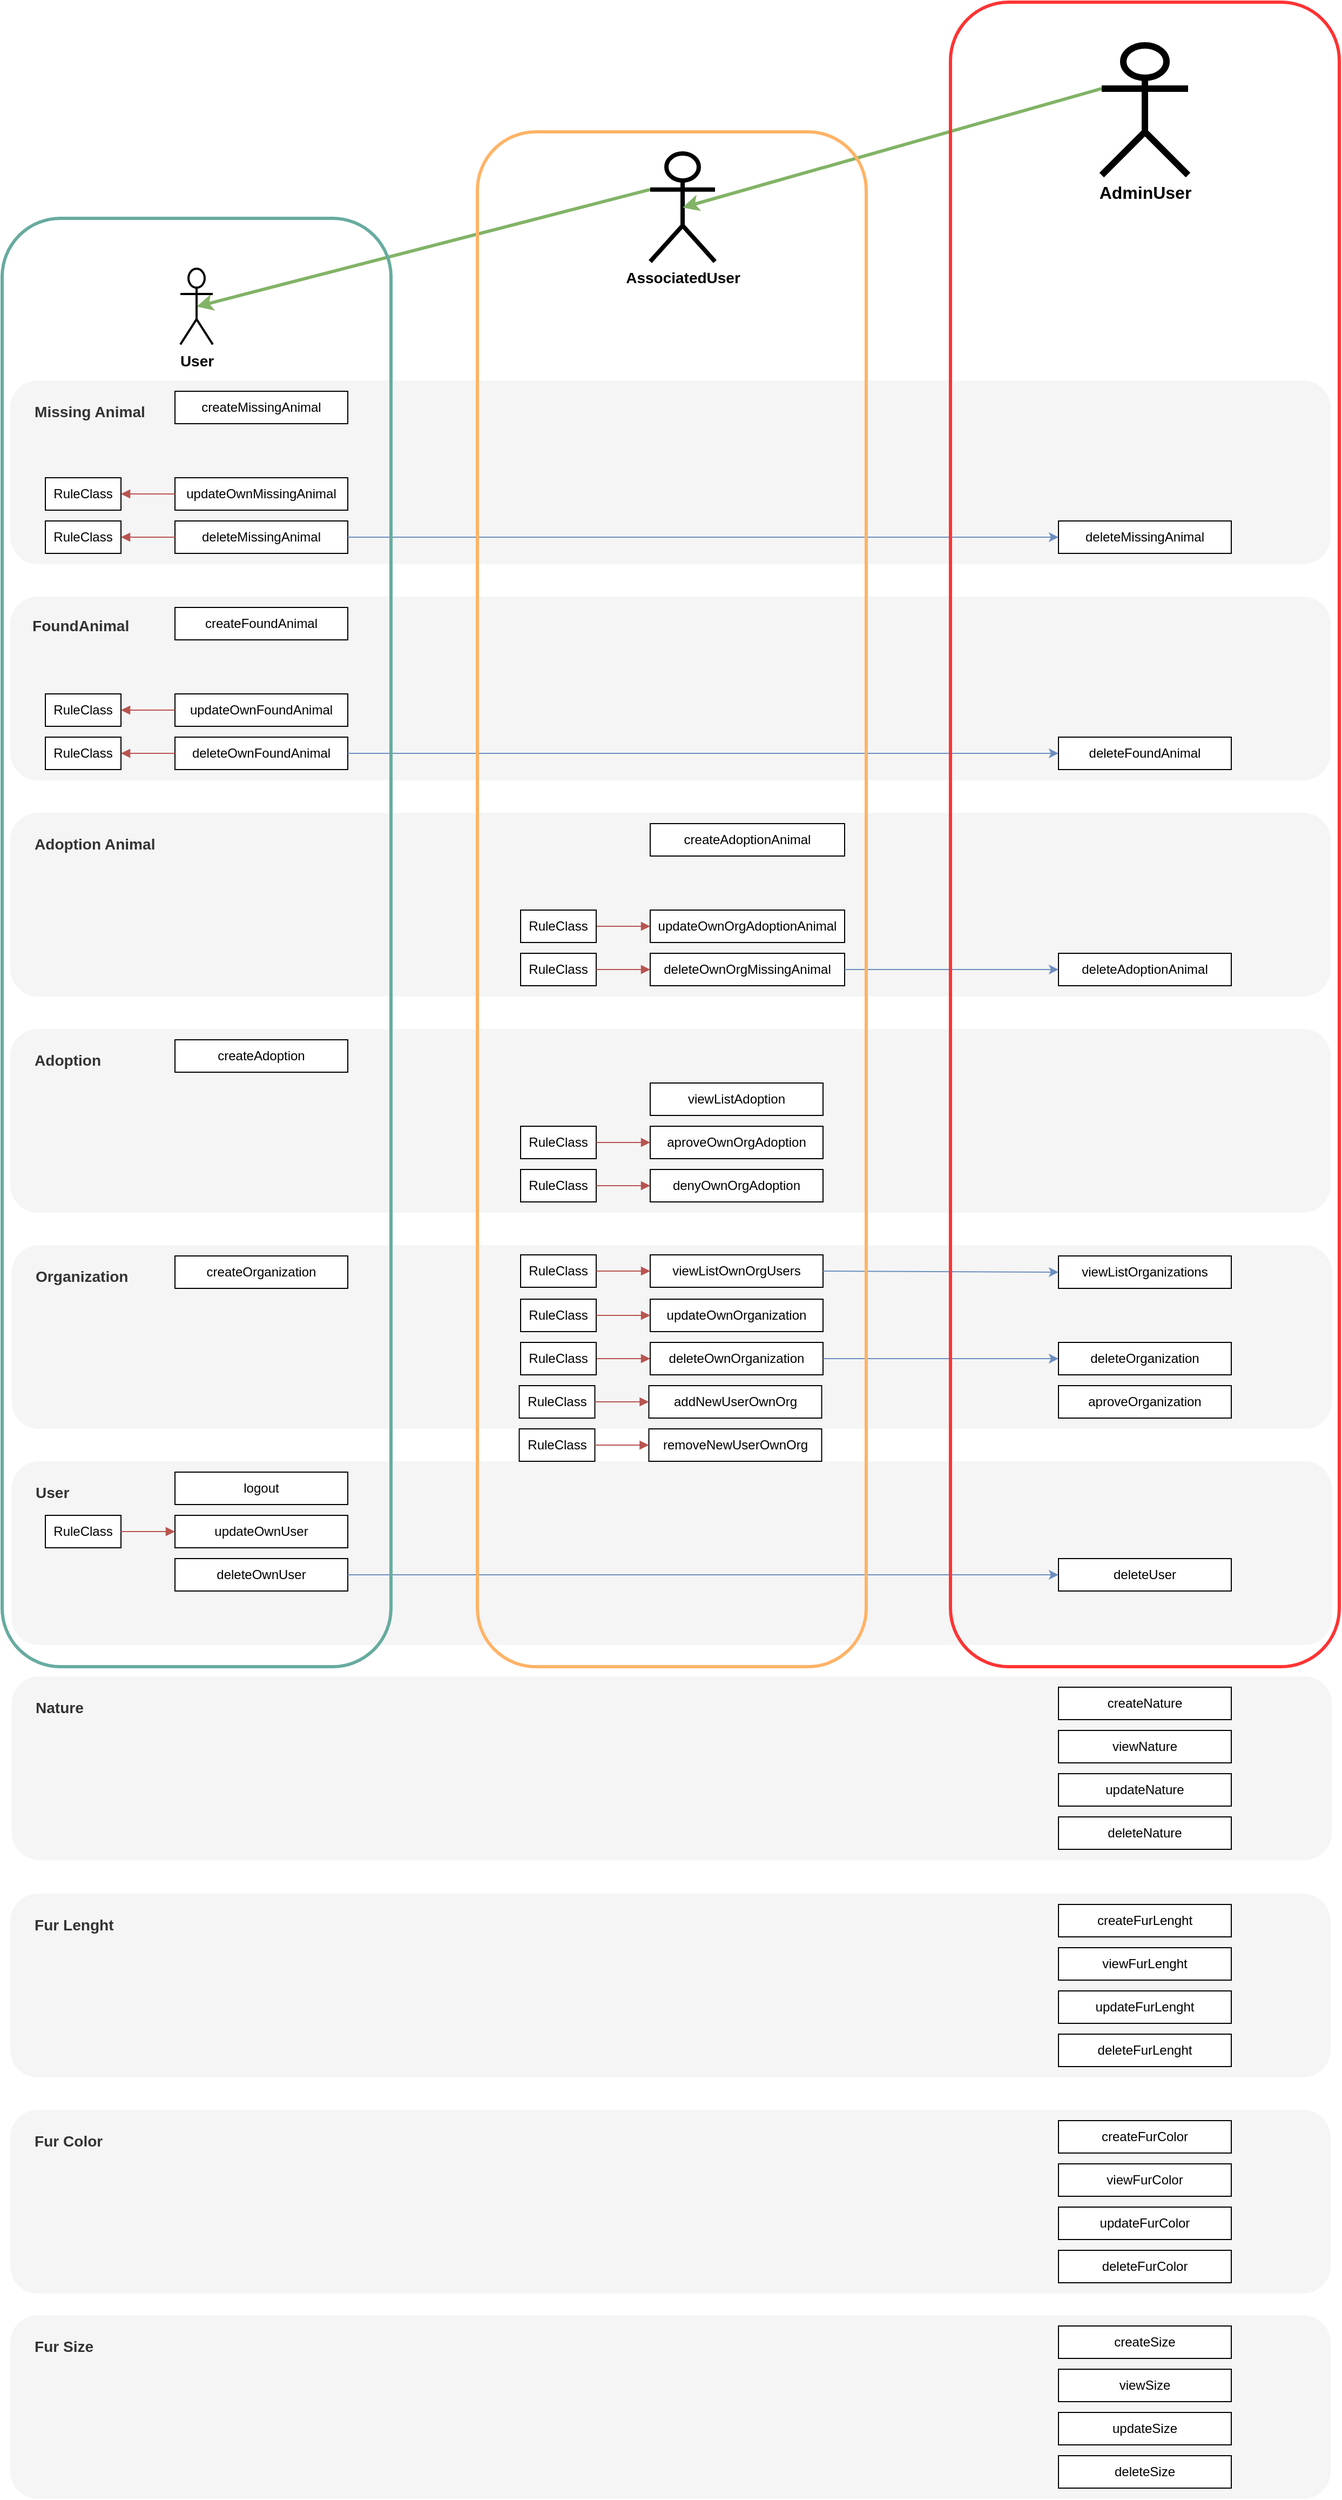 <mxfile version="12.9.13" type="device"><diagram id="ZhisW9BTZJQG64e--i_X" name="Page-1"><mxGraphModel dx="4855" dy="1174" grid="1" gridSize="10" guides="1" tooltips="1" connect="1" arrows="1" fold="1" page="1" pageScale="1" pageWidth="827" pageHeight="1169" math="0" shadow="0"><root><mxCell id="0"/><mxCell id="1" parent="0"/><mxCell id="1XfWi3p61Nwcnz9VcnRa-109" value="&lt;h3&gt;Fur Size&lt;/h3&gt;" style="rounded=1;whiteSpace=wrap;html=1;strokeColor=none;strokeWidth=3;fillColor=#f5f5f5;fontColor=#333333;align=left;verticalAlign=top;spacingLeft=20;" vertex="1" parent="1"><mxGeometry x="-2432.5" y="2180" width="1222.5" height="170" as="geometry"/></mxCell><mxCell id="1XfWi3p61Nwcnz9VcnRa-108" value="&lt;h3&gt;Fur Color&lt;/h3&gt;" style="rounded=1;whiteSpace=wrap;html=1;strokeColor=none;strokeWidth=3;fillColor=#f5f5f5;fontColor=#333333;align=left;verticalAlign=top;spacingLeft=20;" vertex="1" parent="1"><mxGeometry x="-2432.5" y="1990" width="1222.5" height="170" as="geometry"/></mxCell><mxCell id="1XfWi3p61Nwcnz9VcnRa-107" value="&lt;h3&gt;Fur Lenght&lt;/h3&gt;" style="rounded=1;whiteSpace=wrap;html=1;strokeColor=none;strokeWidth=3;fillColor=#f5f5f5;fontColor=#333333;align=left;verticalAlign=top;spacingLeft=20;" vertex="1" parent="1"><mxGeometry x="-2432.5" y="1790" width="1222.5" height="170" as="geometry"/></mxCell><mxCell id="1XfWi3p61Nwcnz9VcnRa-132" value="&lt;h3&gt;Nature&lt;/h3&gt;" style="rounded=1;whiteSpace=wrap;html=1;strokeColor=none;strokeWidth=3;fillColor=#f5f5f5;fontColor=#333333;align=left;verticalAlign=top;spacingLeft=20;" vertex="1" parent="1"><mxGeometry x="-2431.25" y="1589" width="1222.5" height="170" as="geometry"/></mxCell><mxCell id="1XfWi3p61Nwcnz9VcnRa-105" value="&lt;h3&gt;User&lt;/h3&gt;" style="rounded=1;whiteSpace=wrap;html=1;strokeColor=none;strokeWidth=3;fillColor=#f5f5f5;fontColor=#333333;align=left;verticalAlign=top;spacingLeft=20;" vertex="1" parent="1"><mxGeometry x="-2431.25" y="1390" width="1222.5" height="170" as="geometry"/></mxCell><mxCell id="1XfWi3p61Nwcnz9VcnRa-104" value="&lt;h3&gt;Organization&lt;/h3&gt;" style="rounded=1;whiteSpace=wrap;html=1;strokeColor=none;strokeWidth=3;fillColor=#f5f5f5;fontColor=#333333;align=left;verticalAlign=top;spacingLeft=20;" vertex="1" parent="1"><mxGeometry x="-2431.25" y="1190" width="1222.5" height="170" as="geometry"/></mxCell><mxCell id="1XfWi3p61Nwcnz9VcnRa-103" value="&lt;h3&gt;Adoption&lt;/h3&gt;" style="rounded=1;whiteSpace=wrap;html=1;strokeColor=none;strokeWidth=3;fillColor=#f5f5f5;fontColor=#333333;align=left;verticalAlign=top;spacingLeft=20;" vertex="1" parent="1"><mxGeometry x="-2432.5" y="990" width="1222.5" height="170" as="geometry"/></mxCell><mxCell id="1XfWi3p61Nwcnz9VcnRa-85" value="&lt;h3&gt;Adoption Animal&lt;/h3&gt;" style="rounded=1;whiteSpace=wrap;html=1;strokeColor=none;strokeWidth=3;fillColor=#f5f5f5;fontColor=#333333;align=left;verticalAlign=top;spacingLeft=20;" vertex="1" parent="1"><mxGeometry x="-2432.5" y="790" width="1222.5" height="170" as="geometry"/></mxCell><mxCell id="1XfWi3p61Nwcnz9VcnRa-96" value="&lt;h3&gt;FoundAnimal&lt;/h3&gt;" style="rounded=1;whiteSpace=wrap;html=1;strokeColor=none;strokeWidth=3;fillColor=#f5f5f5;fontColor=#333333;align=left;verticalAlign=top;spacingLeft=20;spacingTop=0;spacing=0;" vertex="1" parent="1"><mxGeometry x="-2432.5" y="590" width="1222.5" height="170" as="geometry"/></mxCell><mxCell id="1XfWi3p61Nwcnz9VcnRa-97" value="&lt;h3&gt;Missing Animal&lt;/h3&gt;" style="rounded=1;whiteSpace=wrap;html=1;strokeWidth=3;fillColor=#f5f5f5;strokeColor=none;fontColor=#333333;align=left;verticalAlign=top;fontSize=12;spacingLeft=20;" vertex="1" parent="1"><mxGeometry x="-2432.5" y="390" width="1222.5" height="170" as="geometry"/></mxCell><mxCell id="1XfWi3p61Nwcnz9VcnRa-3" value="" style="rounded=0;orthogonalLoop=1;jettySize=auto;html=1;fillColor=#d5e8d4;strokeColor=#82b366;strokeWidth=3;exitX=0;exitY=0.333;exitDx=0;exitDy=0;exitPerimeter=0;entryX=0.5;entryY=0.5;entryDx=0;entryDy=0;entryPerimeter=0;" edge="1" parent="1" source="1XfWi3p61Nwcnz9VcnRa-1" target="1XfWi3p61Nwcnz9VcnRa-2"><mxGeometry relative="1" as="geometry"><mxPoint x="-1840" y="250" as="sourcePoint"/></mxGeometry></mxCell><mxCell id="1XfWi3p61Nwcnz9VcnRa-1" value="AssociatedUser" style="shape=umlActor;verticalLabelPosition=bottom;labelBackgroundColor=#ffffff;verticalAlign=top;html=1;strokeWidth=4;fontSize=14;perimeterSpacing=0;fontStyle=1" vertex="1" parent="1"><mxGeometry x="-1840" y="180" width="60" height="100" as="geometry"/></mxCell><mxCell id="1XfWi3p61Nwcnz9VcnRa-13" style="rounded=0;orthogonalLoop=1;jettySize=auto;html=1;fillColor=#d5e8d4;strokeColor=#82b366;strokeWidth=3;exitX=0;exitY=0.333;exitDx=0;exitDy=0;exitPerimeter=0;entryX=0.5;entryY=0.5;entryDx=0;entryDy=0;entryPerimeter=0;" edge="1" parent="1" source="1XfWi3p61Nwcnz9VcnRa-207" target="1XfWi3p61Nwcnz9VcnRa-1"><mxGeometry relative="1" as="geometry"><mxPoint x="-1420.75" y="157.983" as="sourcePoint"/><mxPoint x="-1720" y="140" as="targetPoint"/></mxGeometry></mxCell><mxCell id="1XfWi3p61Nwcnz9VcnRa-15" value="updateOwnMissingAnimal" style="whiteSpace=wrap;html=1;align=center;" vertex="1" parent="1"><mxGeometry x="-2280" y="480" width="160" height="30" as="geometry"/></mxCell><mxCell id="1XfWi3p61Nwcnz9VcnRa-22" value="" style="endArrow=block;endFill=1;html=1;exitX=0;exitY=0.5;exitDx=0;exitDy=0;fillColor=#f8cecc;strokeColor=#b85450;entryX=1;entryY=0.5;entryDx=0;entryDy=0;" edge="1" parent="1" source="1XfWi3p61Nwcnz9VcnRa-15" target="1XfWi3p61Nwcnz9VcnRa-33"><mxGeometry width="160" relative="1" as="geometry"><mxPoint x="-2380" y="310" as="sourcePoint"/><mxPoint x="-2470" y="480" as="targetPoint"/></mxGeometry></mxCell><mxCell id="1XfWi3p61Nwcnz9VcnRa-38" value="createMissingAnimal" style="whiteSpace=wrap;html=1;align=center;" vertex="1" parent="1"><mxGeometry x="-2280" y="400" width="160" height="30" as="geometry"/></mxCell><mxCell id="1XfWi3p61Nwcnz9VcnRa-39" value="deleteMissingAnimal" style="whiteSpace=wrap;html=1;align=center;" vertex="1" parent="1"><mxGeometry x="-2280" y="520" width="160" height="30" as="geometry"/></mxCell><mxCell id="1XfWi3p61Nwcnz9VcnRa-40" value="updateOwnOrgAdoptionAnimal" style="whiteSpace=wrap;html=1;align=center;" vertex="1" parent="1"><mxGeometry x="-1840" y="880" width="180" height="30" as="geometry"/></mxCell><mxCell id="1XfWi3p61Nwcnz9VcnRa-42" value="createAdoptionAnimal" style="whiteSpace=wrap;html=1;align=center;" vertex="1" parent="1"><mxGeometry x="-1840" y="800" width="180" height="30" as="geometry"/></mxCell><mxCell id="1XfWi3p61Nwcnz9VcnRa-43" value="deleteOwnOrgMissingAnimal" style="whiteSpace=wrap;html=1;align=center;" vertex="1" parent="1"><mxGeometry x="-1840" y="920" width="180" height="30" as="geometry"/></mxCell><mxCell id="1XfWi3p61Nwcnz9VcnRa-44" value="updateOwnFoundAnimal" style="whiteSpace=wrap;html=1;align=center;" vertex="1" parent="1"><mxGeometry x="-2280" y="680" width="160" height="30" as="geometry"/></mxCell><mxCell id="1XfWi3p61Nwcnz9VcnRa-45" value="deleteOwnFoundAnimal" style="whiteSpace=wrap;html=1;align=center;" vertex="1" parent="1"><mxGeometry x="-2280" y="720" width="160" height="30" as="geometry"/></mxCell><mxCell id="1XfWi3p61Nwcnz9VcnRa-46" value="createFoundAnimal" style="whiteSpace=wrap;html=1;align=center;" vertex="1" parent="1"><mxGeometry x="-2280" y="600" width="160" height="30" as="geometry"/></mxCell><mxCell id="1XfWi3p61Nwcnz9VcnRa-48" value="" style="endArrow=block;endFill=1;html=1;fillColor=#f8cecc;strokeColor=#b85450;entryX=1;entryY=0.5;entryDx=0;entryDy=0;" edge="1" parent="1" target="1XfWi3p61Nwcnz9VcnRa-49" source="1XfWi3p61Nwcnz9VcnRa-45"><mxGeometry width="160" relative="1" as="geometry"><mxPoint x="-2290" y="615" as="sourcePoint"/><mxPoint x="-2480" y="600" as="targetPoint"/></mxGeometry></mxCell><mxCell id="1XfWi3p61Nwcnz9VcnRa-53" value="" style="endArrow=block;endFill=1;html=1;exitX=0;exitY=0.5;exitDx=0;exitDy=0;fillColor=#f8cecc;strokeColor=#b85450;entryX=1;entryY=0.5;entryDx=0;entryDy=0;" edge="1" parent="1" source="1XfWi3p61Nwcnz9VcnRa-39" target="1XfWi3p61Nwcnz9VcnRa-52"><mxGeometry width="160" relative="1" as="geometry"><mxPoint x="-2270" y="505" as="sourcePoint"/><mxPoint x="-2310" y="505" as="targetPoint"/></mxGeometry></mxCell><mxCell id="1XfWi3p61Nwcnz9VcnRa-54" value="" style="endArrow=block;endFill=1;html=1;exitX=1;exitY=0.5;exitDx=0;exitDy=0;fillColor=#f8cecc;strokeColor=#b85450;entryX=0;entryY=0.5;entryDx=0;entryDy=0;" edge="1" parent="1" source="1XfWi3p61Nwcnz9VcnRa-55" target="1XfWi3p61Nwcnz9VcnRa-40"><mxGeometry width="160" relative="1" as="geometry"><mxPoint x="-2270" y="545" as="sourcePoint"/><mxPoint x="-2310" y="545" as="targetPoint"/></mxGeometry></mxCell><mxCell id="1XfWi3p61Nwcnz9VcnRa-55" value="RuleClass" style="whiteSpace=wrap;html=1;align=center;" vertex="1" parent="1"><mxGeometry x="-1960" y="880" width="70" height="30" as="geometry"/></mxCell><mxCell id="1XfWi3p61Nwcnz9VcnRa-56" value="RuleClass" style="whiteSpace=wrap;html=1;align=center;" vertex="1" parent="1"><mxGeometry x="-1960" y="920" width="70" height="30" as="geometry"/></mxCell><mxCell id="1XfWi3p61Nwcnz9VcnRa-57" value="" style="endArrow=block;endFill=1;html=1;exitX=1;exitY=0.5;exitDx=0;exitDy=0;fillColor=#f8cecc;strokeColor=#b85450;entryX=0;entryY=0.5;entryDx=0;entryDy=0;" edge="1" parent="1" source="1XfWi3p61Nwcnz9VcnRa-56" target="1XfWi3p61Nwcnz9VcnRa-43"><mxGeometry width="160" relative="1" as="geometry"><mxPoint x="-1870" y="415" as="sourcePoint"/><mxPoint x="-1830" y="415" as="targetPoint"/></mxGeometry></mxCell><mxCell id="1XfWi3p61Nwcnz9VcnRa-59" value="" style="endArrow=block;endFill=1;html=1;fillColor=#f8cecc;strokeColor=#b85450;entryX=1;entryY=0.5;entryDx=0;entryDy=0;exitX=0;exitY=0.5;exitDx=0;exitDy=0;" edge="1" parent="1" source="1XfWi3p61Nwcnz9VcnRa-44" target="1XfWi3p61Nwcnz9VcnRa-58"><mxGeometry width="160" relative="1" as="geometry"><mxPoint x="-2270" y="745" as="sourcePoint"/><mxPoint x="-2310" y="745" as="targetPoint"/></mxGeometry></mxCell><mxCell id="1XfWi3p61Nwcnz9VcnRa-60" value="deleteMissingAnimal" style="whiteSpace=wrap;html=1;align=center;" vertex="1" parent="1"><mxGeometry x="-1462" y="520" width="160" height="30" as="geometry"/></mxCell><mxCell id="1XfWi3p61Nwcnz9VcnRa-64" value="deleteFoundAnimal" style="whiteSpace=wrap;html=1;align=center;" vertex="1" parent="1"><mxGeometry x="-1462" y="720" width="160" height="30" as="geometry"/></mxCell><mxCell id="1XfWi3p61Nwcnz9VcnRa-65" value="" style="rounded=0;orthogonalLoop=1;jettySize=auto;html=1;fillColor=#dae8fc;strokeColor=#6c8ebf;strokeWidth=1;exitX=1;exitY=0.5;exitDx=0;exitDy=0;entryX=0;entryY=0.5;entryDx=0;entryDy=0;" edge="1" parent="1" source="1XfWi3p61Nwcnz9VcnRa-39" target="1XfWi3p61Nwcnz9VcnRa-60"><mxGeometry relative="1" as="geometry"><mxPoint x="-2110" y="505" as="sourcePoint"/><mxPoint x="-1510" y="505" as="targetPoint"/></mxGeometry></mxCell><mxCell id="1XfWi3p61Nwcnz9VcnRa-67" value="" style="rounded=0;orthogonalLoop=1;jettySize=auto;html=1;fillColor=#dae8fc;strokeColor=#6c8ebf;strokeWidth=1;exitX=1;exitY=0.5;exitDx=0;exitDy=0;entryX=0;entryY=0.5;entryDx=0;entryDy=0;" edge="1" parent="1" source="1XfWi3p61Nwcnz9VcnRa-45" target="1XfWi3p61Nwcnz9VcnRa-64"><mxGeometry relative="1" as="geometry"><mxPoint x="-2110" y="705" as="sourcePoint"/><mxPoint x="-1510" y="705" as="targetPoint"/></mxGeometry></mxCell><mxCell id="1XfWi3p61Nwcnz9VcnRa-82" value="deleteAdoptionAnimal" style="whiteSpace=wrap;html=1;align=center;" vertex="1" parent="1"><mxGeometry x="-1462" y="920" width="160" height="30" as="geometry"/></mxCell><mxCell id="1XfWi3p61Nwcnz9VcnRa-84" value="" style="rounded=0;orthogonalLoop=1;jettySize=auto;html=1;fillColor=#dae8fc;strokeColor=#6c8ebf;strokeWidth=1;exitX=1;exitY=0.5;exitDx=0;exitDy=0;entryX=0;entryY=0.5;entryDx=0;entryDy=0;" edge="1" parent="1" source="1XfWi3p61Nwcnz9VcnRa-43" target="1XfWi3p61Nwcnz9VcnRa-82"><mxGeometry relative="1" as="geometry"><mxPoint x="-1660" y="835" as="sourcePoint"/><mxPoint x="-1442" y="835" as="targetPoint"/></mxGeometry></mxCell><mxCell id="1XfWi3p61Nwcnz9VcnRa-2" value="User" style="shape=umlActor;verticalLabelPosition=bottom;labelBackgroundColor=#ffffff;verticalAlign=top;html=1;strokeWidth=2;fontSize=14;perimeterSpacing=0;fontStyle=1" vertex="1" parent="1"><mxGeometry x="-2275" y="286.667" width="30" height="70" as="geometry"/></mxCell><mxCell id="1XfWi3p61Nwcnz9VcnRa-33" value="RuleClass" style="whiteSpace=wrap;html=1;align=center;" vertex="1" parent="1"><mxGeometry x="-2400" y="480" width="70" height="30" as="geometry"/></mxCell><mxCell id="1XfWi3p61Nwcnz9VcnRa-52" value="RuleClass" style="whiteSpace=wrap;html=1;align=center;" vertex="1" parent="1"><mxGeometry x="-2400" y="520" width="70" height="30" as="geometry"/></mxCell><mxCell id="1XfWi3p61Nwcnz9VcnRa-58" value="RuleClass" style="whiteSpace=wrap;html=1;align=center;" vertex="1" parent="1"><mxGeometry x="-2400" y="680" width="70" height="30" as="geometry"/></mxCell><mxCell id="1XfWi3p61Nwcnz9VcnRa-75" style="edgeStyle=none;rounded=0;orthogonalLoop=1;jettySize=auto;html=1;exitX=0.5;exitY=0;exitDx=0;exitDy=0;strokeColor=#6c8ebf;strokeWidth=1;fillColor=#dae8fc;" edge="1" parent="1" source="1XfWi3p61Nwcnz9VcnRa-58" target="1XfWi3p61Nwcnz9VcnRa-58"><mxGeometry relative="1" as="geometry"/></mxCell><mxCell id="1XfWi3p61Nwcnz9VcnRa-49" value="RuleClass" style="whiteSpace=wrap;html=1;align=center;" vertex="1" parent="1"><mxGeometry x="-2400" y="720" width="70" height="30" as="geometry"/></mxCell><mxCell id="1XfWi3p61Nwcnz9VcnRa-99" value="aproveOwnOrgAdoption" style="whiteSpace=wrap;html=1;align=center;" vertex="1" parent="1"><mxGeometry x="-1840" y="1080" width="160" height="30" as="geometry"/></mxCell><mxCell id="1XfWi3p61Nwcnz9VcnRa-100" value="denyOwnOrgAdoption" style="whiteSpace=wrap;html=1;align=center;" vertex="1" parent="1"><mxGeometry x="-1840" y="1120" width="160" height="30" as="geometry"/></mxCell><mxCell id="1XfWi3p61Nwcnz9VcnRa-101" value="createAdoption" style="whiteSpace=wrap;html=1;align=center;" vertex="1" parent="1"><mxGeometry x="-2280" y="1000" width="160" height="30" as="geometry"/></mxCell><mxCell id="1XfWi3p61Nwcnz9VcnRa-102" value="viewListAdoption" style="whiteSpace=wrap;html=1;align=center;" vertex="1" parent="1"><mxGeometry x="-1840" y="1040" width="160" height="30" as="geometry"/></mxCell><mxCell id="1XfWi3p61Nwcnz9VcnRa-116" value="createOrganization" style="whiteSpace=wrap;html=1;align=center;" vertex="1" parent="1"><mxGeometry x="-2280" y="1200" width="160" height="30" as="geometry"/></mxCell><mxCell id="1XfWi3p61Nwcnz9VcnRa-117" value="updateOwnOrganization" style="whiteSpace=wrap;html=1;align=center;" vertex="1" parent="1"><mxGeometry x="-1840" y="1240" width="160" height="30" as="geometry"/></mxCell><mxCell id="1XfWi3p61Nwcnz9VcnRa-120" value="RuleClass" style="whiteSpace=wrap;html=1;align=center;" vertex="1" parent="1"><mxGeometry x="-1960" y="1080" width="70" height="30" as="geometry"/></mxCell><mxCell id="1XfWi3p61Nwcnz9VcnRa-121" value="RuleClass" style="whiteSpace=wrap;html=1;align=center;" vertex="1" parent="1"><mxGeometry x="-1960" y="1120" width="70" height="30" as="geometry"/></mxCell><mxCell id="1XfWi3p61Nwcnz9VcnRa-122" value="RuleClass" style="whiteSpace=wrap;html=1;align=center;" vertex="1" parent="1"><mxGeometry x="-1960" y="1240" width="70" height="30" as="geometry"/></mxCell><mxCell id="1XfWi3p61Nwcnz9VcnRa-128" value="" style="endArrow=block;endFill=1;html=1;exitX=1;exitY=0.5;exitDx=0;exitDy=0;fillColor=#f8cecc;strokeColor=#b85450;entryX=0;entryY=0.5;entryDx=0;entryDy=0;" edge="1" parent="1" source="1XfWi3p61Nwcnz9VcnRa-220" target="1XfWi3p61Nwcnz9VcnRa-219"><mxGeometry width="160" relative="1" as="geometry"><mxPoint x="-1860" y="965" as="sourcePoint"/><mxPoint x="-1810" y="965" as="targetPoint"/></mxGeometry></mxCell><mxCell id="1XfWi3p61Nwcnz9VcnRa-129" value="" style="endArrow=block;endFill=1;html=1;exitX=1;exitY=0.5;exitDx=0;exitDy=0;fillColor=#f8cecc;strokeColor=#b85450;entryX=0;entryY=0.5;entryDx=0;entryDy=0;" edge="1" parent="1" source="1XfWi3p61Nwcnz9VcnRa-121" target="1XfWi3p61Nwcnz9VcnRa-100"><mxGeometry width="160" relative="1" as="geometry"><mxPoint x="-1850" y="975" as="sourcePoint"/><mxPoint x="-1800" y="975" as="targetPoint"/></mxGeometry></mxCell><mxCell id="1XfWi3p61Nwcnz9VcnRa-130" value="" style="endArrow=block;endFill=1;html=1;exitX=1;exitY=0.5;exitDx=0;exitDy=0;fillColor=#f8cecc;strokeColor=#b85450;entryX=0;entryY=0.5;entryDx=0;entryDy=0;" edge="1" parent="1" source="1XfWi3p61Nwcnz9VcnRa-120" target="1XfWi3p61Nwcnz9VcnRa-99"><mxGeometry width="160" relative="1" as="geometry"><mxPoint x="-1840" y="985" as="sourcePoint"/><mxPoint x="-1790" y="985" as="targetPoint"/></mxGeometry></mxCell><mxCell id="1XfWi3p61Nwcnz9VcnRa-133" value="createNature" style="whiteSpace=wrap;html=1;align=center;" vertex="1" parent="1"><mxGeometry x="-1462" y="1599" width="160" height="30" as="geometry"/></mxCell><mxCell id="1XfWi3p61Nwcnz9VcnRa-134" value="updateNature" style="whiteSpace=wrap;html=1;align=center;" vertex="1" parent="1"><mxGeometry x="-1462" y="1679" width="160" height="30" as="geometry"/></mxCell><mxCell id="1XfWi3p61Nwcnz9VcnRa-135" value="deleteNature" style="whiteSpace=wrap;html=1;align=center;" vertex="1" parent="1"><mxGeometry x="-1462" y="1719" width="160" height="30" as="geometry"/></mxCell><mxCell id="1XfWi3p61Nwcnz9VcnRa-136" value="viewNature" style="whiteSpace=wrap;html=1;align=center;" vertex="1" parent="1"><mxGeometry x="-1462" y="1639" width="160" height="30" as="geometry"/></mxCell><mxCell id="1XfWi3p61Nwcnz9VcnRa-141" value="createFurColor" style="whiteSpace=wrap;html=1;align=center;" vertex="1" parent="1"><mxGeometry x="-1462" y="2000" width="160" height="30" as="geometry"/></mxCell><mxCell id="1XfWi3p61Nwcnz9VcnRa-144" value="viewFurColor" style="whiteSpace=wrap;html=1;align=center;" vertex="1" parent="1"><mxGeometry x="-1462" y="2040" width="160" height="30" as="geometry"/></mxCell><mxCell id="1XfWi3p61Nwcnz9VcnRa-142" value="updateFurColor" style="whiteSpace=wrap;html=1;align=center;" vertex="1" parent="1"><mxGeometry x="-1462" y="2080" width="160" height="30" as="geometry"/></mxCell><mxCell id="1XfWi3p61Nwcnz9VcnRa-143" value="deleteFurColor" style="whiteSpace=wrap;html=1;align=center;" vertex="1" parent="1"><mxGeometry x="-1462" y="2120" width="160" height="30" as="geometry"/></mxCell><mxCell id="1XfWi3p61Nwcnz9VcnRa-145" value="createSize" style="whiteSpace=wrap;html=1;align=center;" vertex="1" parent="1"><mxGeometry x="-1462" y="2190" width="160" height="30" as="geometry"/></mxCell><mxCell id="1XfWi3p61Nwcnz9VcnRa-148" value="viewSize" style="whiteSpace=wrap;html=1;align=center;" vertex="1" parent="1"><mxGeometry x="-1462" y="2230" width="160" height="30" as="geometry"/></mxCell><mxCell id="1XfWi3p61Nwcnz9VcnRa-146" value="updateSize" style="whiteSpace=wrap;html=1;align=center;" vertex="1" parent="1"><mxGeometry x="-1462" y="2270" width="160" height="30" as="geometry"/></mxCell><mxCell id="1XfWi3p61Nwcnz9VcnRa-147" value="deleteSize" style="whiteSpace=wrap;html=1;align=center;" vertex="1" parent="1"><mxGeometry x="-1462" y="2310" width="160" height="30" as="geometry"/></mxCell><mxCell id="1XfWi3p61Nwcnz9VcnRa-203" value="deleteOrganization" style="whiteSpace=wrap;html=1;align=center;" vertex="1" parent="1"><mxGeometry x="-1462" y="1280" width="160" height="30" as="geometry"/></mxCell><mxCell id="1XfWi3p61Nwcnz9VcnRa-207" value="AdminUser" style="shape=umlActor;verticalLabelPosition=bottom;labelBackgroundColor=#ffffff;verticalAlign=top;html=1;strokeWidth=6;fontSize=16;perimeterSpacing=0;fontStyle=1" vertex="1" parent="1"><mxGeometry x="-1422" y="80" width="80" height="120" as="geometry"/></mxCell><mxCell id="1XfWi3p61Nwcnz9VcnRa-210" value="createFurLenght" style="whiteSpace=wrap;html=1;align=center;" vertex="1" parent="1"><mxGeometry x="-1462" y="1800" width="160" height="30" as="geometry"/></mxCell><mxCell id="1XfWi3p61Nwcnz9VcnRa-211" value="viewFurLenght" style="whiteSpace=wrap;html=1;align=center;" vertex="1" parent="1"><mxGeometry x="-1462" y="1840" width="160" height="30" as="geometry"/></mxCell><mxCell id="1XfWi3p61Nwcnz9VcnRa-212" value="updateFurLenght" style="whiteSpace=wrap;html=1;align=center;" vertex="1" parent="1"><mxGeometry x="-1462" y="1880" width="160" height="30" as="geometry"/></mxCell><mxCell id="1XfWi3p61Nwcnz9VcnRa-213" value="deleteFurLenght" style="whiteSpace=wrap;html=1;align=center;" vertex="1" parent="1"><mxGeometry x="-1462" y="1920" width="160" height="30" as="geometry"/></mxCell><mxCell id="1XfWi3p61Nwcnz9VcnRa-214" value="aproveOrganization" style="whiteSpace=wrap;html=1;align=center;" vertex="1" parent="1"><mxGeometry x="-1462" y="1320" width="160" height="30" as="geometry"/></mxCell><mxCell id="1XfWi3p61Nwcnz9VcnRa-216" value="logout" style="whiteSpace=wrap;html=1;align=center;" vertex="1" parent="1"><mxGeometry x="-2280" y="1400" width="160" height="30" as="geometry"/></mxCell><mxCell id="1XfWi3p61Nwcnz9VcnRa-219" value="deleteOwnOrganization" style="whiteSpace=wrap;html=1;align=center;" vertex="1" parent="1"><mxGeometry x="-1840" y="1280" width="160" height="30" as="geometry"/></mxCell><mxCell id="1XfWi3p61Nwcnz9VcnRa-220" value="RuleClass" style="whiteSpace=wrap;html=1;align=center;" vertex="1" parent="1"><mxGeometry x="-1960" y="1280" width="70" height="30" as="geometry"/></mxCell><mxCell id="1XfWi3p61Nwcnz9VcnRa-221" value="" style="rounded=0;orthogonalLoop=1;jettySize=auto;html=1;fillColor=#dae8fc;strokeColor=#6c8ebf;strokeWidth=1;entryX=0;entryY=0.5;entryDx=0;entryDy=0;exitX=1;exitY=0.5;exitDx=0;exitDy=0;" edge="1" parent="1" source="1XfWi3p61Nwcnz9VcnRa-219" target="1XfWi3p61Nwcnz9VcnRa-203"><mxGeometry relative="1" as="geometry"><mxPoint x="-1670" y="1255" as="sourcePoint"/><mxPoint x="-1452" y="1255" as="targetPoint"/></mxGeometry></mxCell><mxCell id="1XfWi3p61Nwcnz9VcnRa-222" value="" style="endArrow=block;endFill=1;html=1;exitX=1;exitY=0.5;exitDx=0;exitDy=0;fillColor=#f8cecc;strokeColor=#b85450;entryX=0;entryY=0.5;entryDx=0;entryDy=0;" edge="1" parent="1" source="1XfWi3p61Nwcnz9VcnRa-122" target="1XfWi3p61Nwcnz9VcnRa-117"><mxGeometry width="160" relative="1" as="geometry"><mxPoint x="-1880" y="1295" as="sourcePoint"/><mxPoint x="-1830" y="1295" as="targetPoint"/></mxGeometry></mxCell><mxCell id="1XfWi3p61Nwcnz9VcnRa-224" value="viewListOrganizations" style="whiteSpace=wrap;html=1;align=center;" vertex="1" parent="1"><mxGeometry x="-1462" y="1200" width="160" height="30" as="geometry"/></mxCell><mxCell id="1XfWi3p61Nwcnz9VcnRa-225" value="addNewUserOwnOrg" style="whiteSpace=wrap;html=1;align=center;" vertex="1" parent="1"><mxGeometry x="-1841.25" y="1320" width="160" height="30" as="geometry"/></mxCell><mxCell id="1XfWi3p61Nwcnz9VcnRa-226" value="RuleClass" style="whiteSpace=wrap;html=1;align=center;" vertex="1" parent="1"><mxGeometry x="-1961.25" y="1320" width="70" height="30" as="geometry"/></mxCell><mxCell id="1XfWi3p61Nwcnz9VcnRa-227" value="" style="endArrow=block;endFill=1;html=1;exitX=1;exitY=0.5;exitDx=0;exitDy=0;fillColor=#f8cecc;strokeColor=#b85450;entryX=0;entryY=0.5;entryDx=0;entryDy=0;" edge="1" parent="1" source="1XfWi3p61Nwcnz9VcnRa-226" target="1XfWi3p61Nwcnz9VcnRa-225"><mxGeometry width="160" relative="1" as="geometry"><mxPoint x="-1880" y="1265" as="sourcePoint"/><mxPoint x="-1830" y="1265" as="targetPoint"/></mxGeometry></mxCell><mxCell id="1XfWi3p61Nwcnz9VcnRa-228" value="viewListOwnOrgUsers" style="whiteSpace=wrap;html=1;align=center;" vertex="1" parent="1"><mxGeometry x="-1840" y="1199" width="160" height="30" as="geometry"/></mxCell><mxCell id="1XfWi3p61Nwcnz9VcnRa-229" value="" style="rounded=0;orthogonalLoop=1;jettySize=auto;html=1;fillColor=#dae8fc;strokeColor=#6c8ebf;strokeWidth=1;entryX=0;entryY=0.5;entryDx=0;entryDy=0;exitX=1;exitY=0.5;exitDx=0;exitDy=0;" edge="1" parent="1" source="1XfWi3p61Nwcnz9VcnRa-228" target="1XfWi3p61Nwcnz9VcnRa-224"><mxGeometry relative="1" as="geometry"><mxPoint x="-1670" y="1265.0" as="sourcePoint"/><mxPoint x="-1452" y="1265.0" as="targetPoint"/></mxGeometry></mxCell><mxCell id="1XfWi3p61Nwcnz9VcnRa-230" value="RuleClass" style="whiteSpace=wrap;html=1;align=center;" vertex="1" parent="1"><mxGeometry x="-1960" y="1199" width="70" height="30" as="geometry"/></mxCell><mxCell id="1XfWi3p61Nwcnz9VcnRa-231" value="" style="endArrow=block;endFill=1;html=1;exitX=1;exitY=0.5;exitDx=0;exitDy=0;fillColor=#f8cecc;strokeColor=#b85450;entryX=0;entryY=0.5;entryDx=0;entryDy=0;" edge="1" parent="1" source="1XfWi3p61Nwcnz9VcnRa-230" target="1XfWi3p61Nwcnz9VcnRa-228"><mxGeometry width="160" relative="1" as="geometry"><mxPoint x="-1880.0" y="1230.0" as="sourcePoint"/><mxPoint x="-1830.0" y="1230.0" as="targetPoint"/></mxGeometry></mxCell><mxCell id="1XfWi3p61Nwcnz9VcnRa-232" value="removeNewUserOwnOrg" style="whiteSpace=wrap;html=1;align=center;" vertex="1" parent="1"><mxGeometry x="-1841.25" y="1360" width="160" height="30" as="geometry"/></mxCell><mxCell id="1XfWi3p61Nwcnz9VcnRa-233" value="RuleClass" style="whiteSpace=wrap;html=1;align=center;" vertex="1" parent="1"><mxGeometry x="-1961.25" y="1360" width="70" height="30" as="geometry"/></mxCell><mxCell id="1XfWi3p61Nwcnz9VcnRa-234" value="" style="endArrow=block;endFill=1;html=1;exitX=1;exitY=0.5;exitDx=0;exitDy=0;fillColor=#f8cecc;strokeColor=#b85450;entryX=0;entryY=0.5;entryDx=0;entryDy=0;" edge="1" parent="1" source="1XfWi3p61Nwcnz9VcnRa-233" target="1XfWi3p61Nwcnz9VcnRa-232"><mxGeometry width="160" relative="1" as="geometry"><mxPoint x="-1881.25" y="1345" as="sourcePoint"/><mxPoint x="-1831.25" y="1345" as="targetPoint"/></mxGeometry></mxCell><mxCell id="1XfWi3p61Nwcnz9VcnRa-235" value="updateOwnUser" style="whiteSpace=wrap;html=1;align=center;" vertex="1" parent="1"><mxGeometry x="-2280" y="1440" width="160" height="30" as="geometry"/></mxCell><mxCell id="1XfWi3p61Nwcnz9VcnRa-236" value="RuleClass" style="whiteSpace=wrap;html=1;align=center;" vertex="1" parent="1"><mxGeometry x="-2400" y="1440" width="70" height="30" as="geometry"/></mxCell><mxCell id="1XfWi3p61Nwcnz9VcnRa-238" value="deleteUser" style="whiteSpace=wrap;html=1;align=center;" vertex="1" parent="1"><mxGeometry x="-1462" y="1480" width="160" height="30" as="geometry"/></mxCell><mxCell id="1XfWi3p61Nwcnz9VcnRa-241" value="deleteOwnUser" style="whiteSpace=wrap;html=1;align=center;" vertex="1" parent="1"><mxGeometry x="-2280" y="1480" width="160" height="30" as="geometry"/></mxCell><mxCell id="1XfWi3p61Nwcnz9VcnRa-242" value="" style="rounded=0;orthogonalLoop=1;jettySize=auto;html=1;fillColor=#dae8fc;strokeColor=#6c8ebf;strokeWidth=1;exitX=1;exitY=0.5;exitDx=0;exitDy=0;entryX=0;entryY=0.5;entryDx=0;entryDy=0;" edge="1" parent="1" source="1XfWi3p61Nwcnz9VcnRa-241" target="1XfWi3p61Nwcnz9VcnRa-238"><mxGeometry relative="1" as="geometry"><mxPoint x="-2110" y="1465" as="sourcePoint"/><mxPoint x="-1452" y="1465" as="targetPoint"/></mxGeometry></mxCell><mxCell id="1XfWi3p61Nwcnz9VcnRa-243" value="" style="endArrow=block;endFill=1;html=1;exitX=1;exitY=0.5;exitDx=0;exitDy=0;fillColor=#f8cecc;strokeColor=#b85450;entryX=0;entryY=0.5;entryDx=0;entryDy=0;" edge="1" parent="1" source="1XfWi3p61Nwcnz9VcnRa-236" target="1XfWi3p61Nwcnz9VcnRa-235"><mxGeometry width="160" relative="1" as="geometry"><mxPoint x="-1880" y="1305" as="sourcePoint"/><mxPoint x="-1830" y="1305" as="targetPoint"/></mxGeometry></mxCell><mxCell id="1XfWi3p61Nwcnz9VcnRa-69" value="" style="rounded=1;whiteSpace=wrap;html=1;strokeWidth=3;fillColor=none;strokeColor=#67AB9F;" vertex="1" parent="1"><mxGeometry x="-2440" y="240" width="360" height="1340" as="geometry"/></mxCell><mxCell id="1XfWi3p61Nwcnz9VcnRa-70" value="" style="rounded=1;whiteSpace=wrap;html=1;strokeWidth=3;fillColor=none;strokeColor=#FFB366;" vertex="1" parent="1"><mxGeometry x="-2000" y="160" width="360" height="1420" as="geometry"/></mxCell><mxCell id="1XfWi3p61Nwcnz9VcnRa-206" value="" style="rounded=1;whiteSpace=wrap;html=1;strokeWidth=3;fillColor=none;strokeColor=#FF3333;" vertex="1" parent="1"><mxGeometry x="-1562" y="40" width="360" height="1540" as="geometry"/></mxCell></root></mxGraphModel></diagram></mxfile>